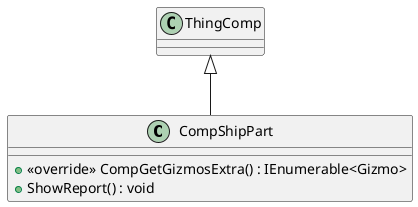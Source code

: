 @startuml
class CompShipPart {
    + <<override>> CompGetGizmosExtra() : IEnumerable<Gizmo>
    + ShowReport() : void
}
ThingComp <|-- CompShipPart
@enduml
